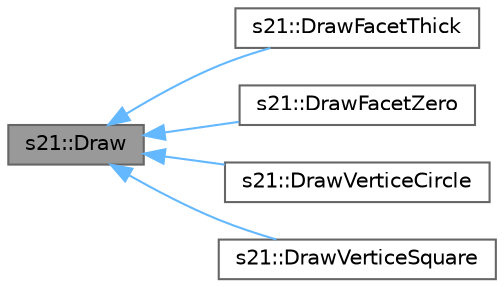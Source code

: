 digraph "s21::Draw"
{
 // LATEX_PDF_SIZE
  bgcolor="transparent";
  edge [fontname=Helvetica,fontsize=10,labelfontname=Helvetica,labelfontsize=10];
  node [fontname=Helvetica,fontsize=10,shape=box,height=0.2,width=0.4];
  rankdir="LR";
  Node1 [id="Node000001",label="s21::Draw",height=0.2,width=0.4,color="gray40", fillcolor="grey60", style="filled", fontcolor="black",tooltip="Класс, отвечающий за паттерн стратегия для выбора отрисовки в методе OpenGLWidget::paintGL()"];
  Node1 -> Node2 [id="edge1_Node000001_Node000002",dir="back",color="steelblue1",style="solid",tooltip=" "];
  Node2 [id="Node000002",label="s21::DrawFacetThick",height=0.2,width=0.4,color="gray40", fillcolor="white", style="filled",URL="$classs21_1_1DrawFacetThick.html",tooltip="Класс, отрисовывающий ребра с измененной толщиной"];
  Node1 -> Node3 [id="edge2_Node000001_Node000003",dir="back",color="steelblue1",style="solid",tooltip=" "];
  Node3 [id="Node000003",label="s21::DrawFacetZero",height=0.2,width=0.4,color="gray40", fillcolor="white", style="filled",URL="$classs21_1_1DrawFacetZero.html",tooltip="Класс, отрисовывающий ребра с обычной толщиной"];
  Node1 -> Node4 [id="edge3_Node000001_Node000004",dir="back",color="steelblue1",style="solid",tooltip=" "];
  Node4 [id="Node000004",label="s21::DrawVerticeCircle",height=0.2,width=0.4,color="gray40", fillcolor="white", style="filled",URL="$classs21_1_1DrawVerticeCircle.html",tooltip="Класс, отрисовывающий вершины в форме круга"];
  Node1 -> Node5 [id="edge4_Node000001_Node000005",dir="back",color="steelblue1",style="solid",tooltip=" "];
  Node5 [id="Node000005",label="s21::DrawVerticeSquare",height=0.2,width=0.4,color="gray40", fillcolor="white", style="filled",URL="$classs21_1_1DrawVerticeSquare.html",tooltip="Класс, отрисовывающий вершины в форме квадрата"];
}
